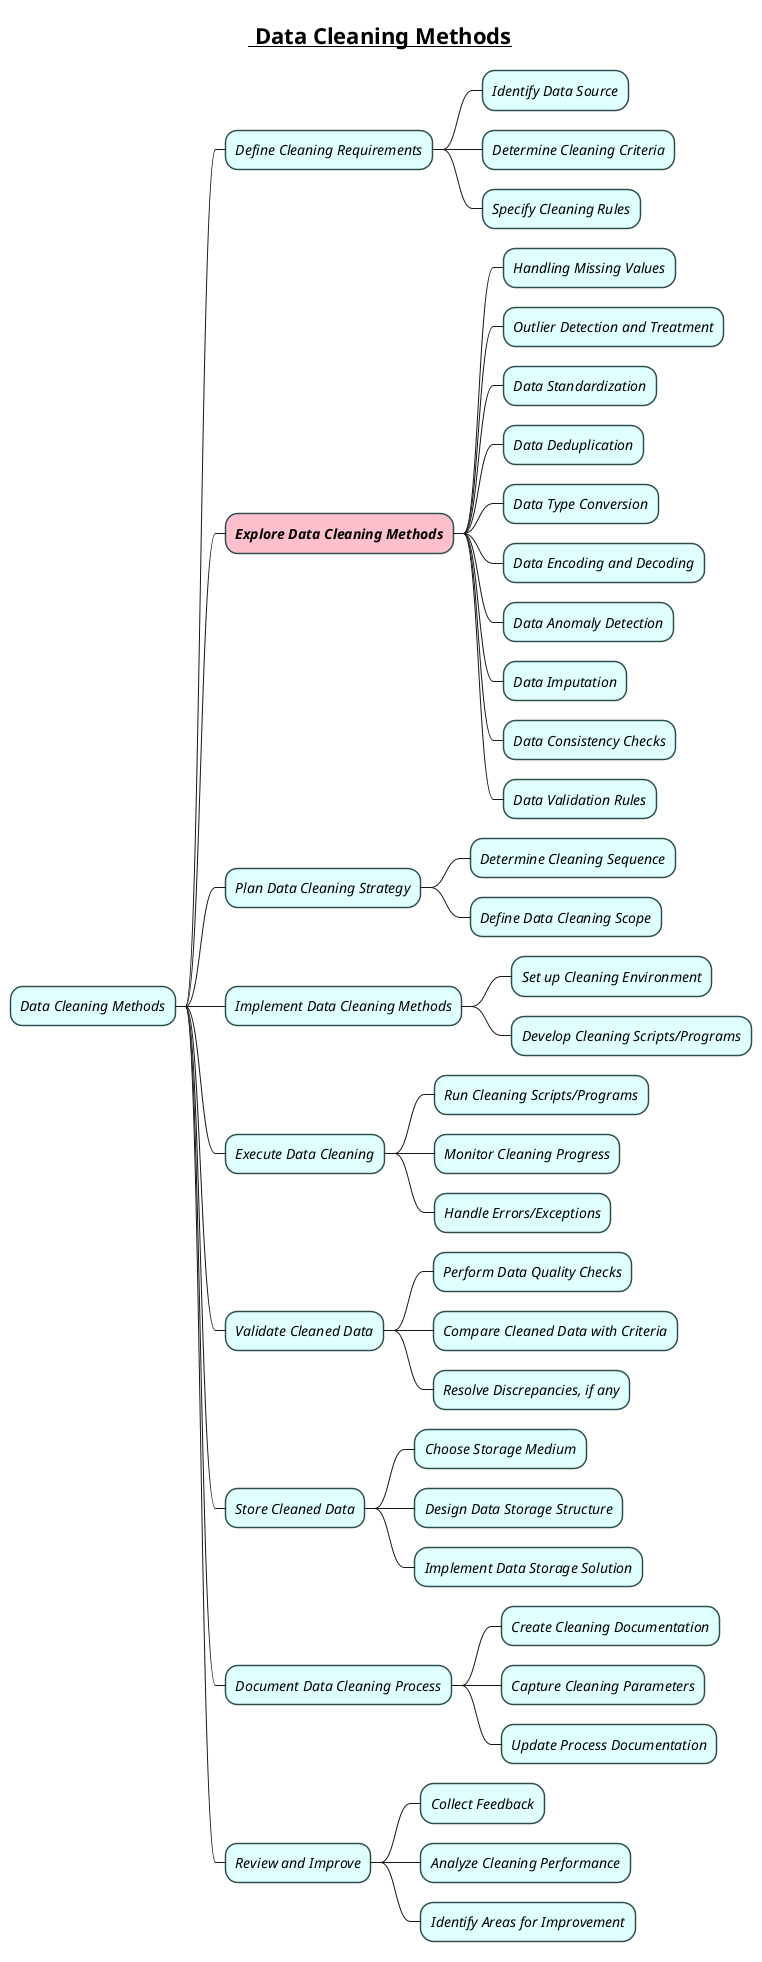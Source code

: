 @startmindmap
skinparam node {
    BorderColor DarkSlateGray
    BackgroundColor LightCyan
    FontStyle italic
}
skinparam connector {
    Color DarkSlateGray
    FontStyle Bold
}

title =__ Data Cleaning Methods__
* Data Cleaning Methods

** Define Cleaning Requirements
*** Identify Data Source
*** Determine Cleaning Criteria
*** Specify Cleaning Rules

**[#pink] **Explore Data Cleaning Methods**
*** Handling Missing Values
*** Outlier Detection and Treatment
*** Data Standardization
*** Data Deduplication
*** Data Type Conversion
*** Data Encoding and Decoding
*** Data Anomaly Detection
*** Data Imputation
*** Data Consistency Checks
*** Data Validation Rules

** Plan Data Cleaning Strategy
*** Determine Cleaning Sequence
*** Define Data Cleaning Scope

** Implement Data Cleaning Methods
*** Set up Cleaning Environment
*** Develop Cleaning Scripts/Programs

** Execute Data Cleaning
*** Run Cleaning Scripts/Programs
*** Monitor Cleaning Progress
*** Handle Errors/Exceptions

** Validate Cleaned Data
*** Perform Data Quality Checks
*** Compare Cleaned Data with Criteria
*** Resolve Discrepancies, if any

** Store Cleaned Data
*** Choose Storage Medium
*** Design Data Storage Structure
*** Implement Data Storage Solution

** Document Data Cleaning Process
*** Create Cleaning Documentation
*** Capture Cleaning Parameters
*** Update Process Documentation

** Review and Improve
*** Collect Feedback
*** Analyze Cleaning Performance
*** Identify Areas for Improvement
@endmindmap
